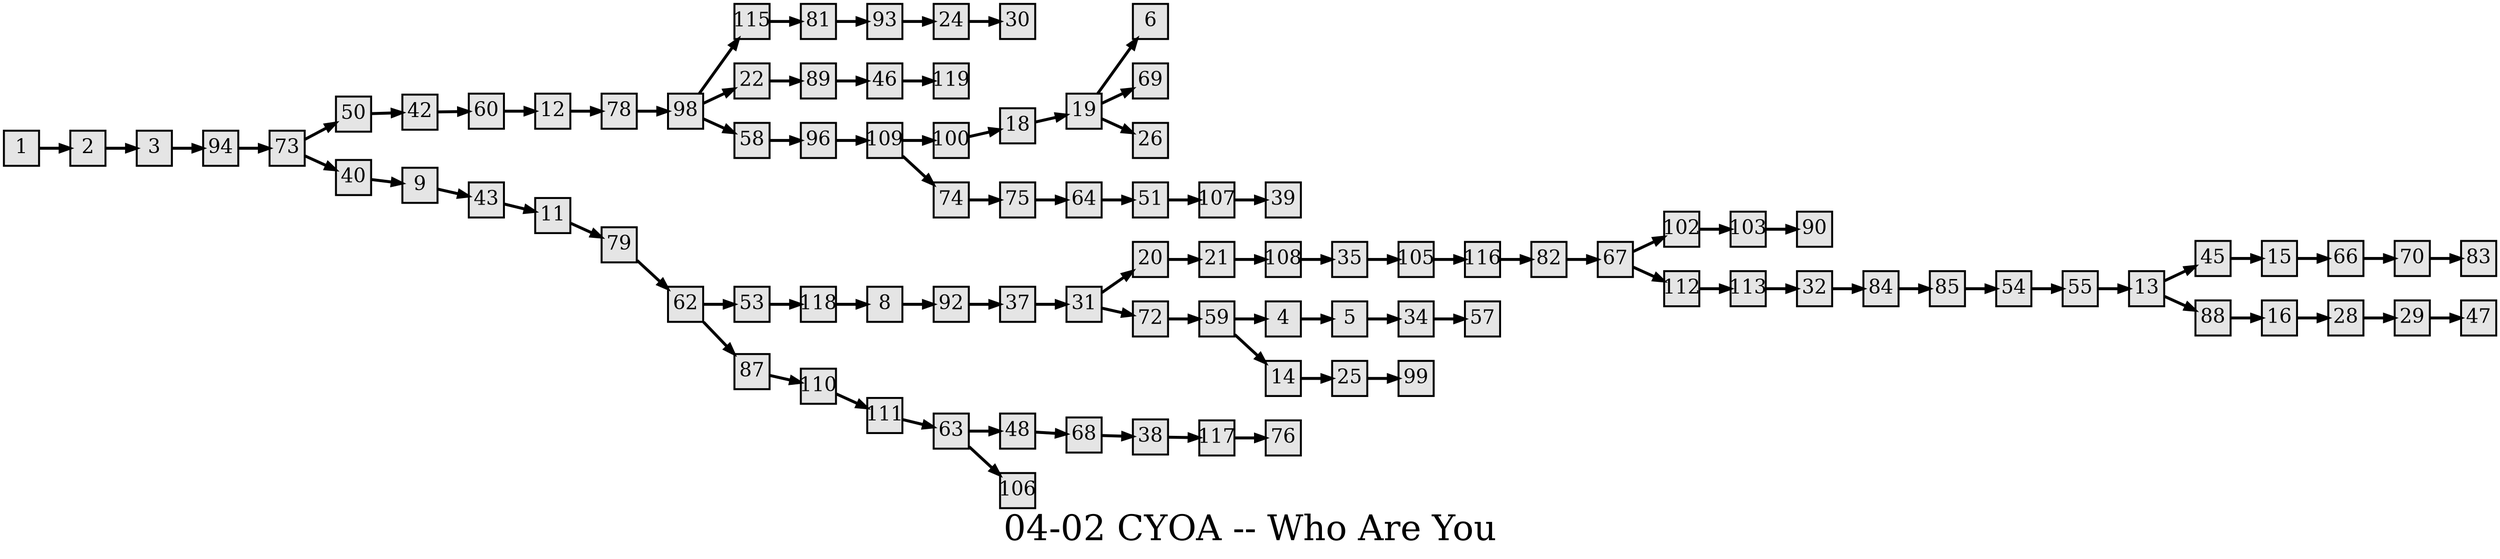 digraph g{
  graph [ label="04-02 CYOA -- Who Are You" rankdir=LR, ordering=out, fontsize=36, nodesep="0.35", ranksep="0.45"];
  node  [shape=rect, penwidth=2, fontsize=20, style=filled, fillcolor=grey90, margin="0,0", labelfloat=true, regular=true, fixedsize=true];
  edge  [labelfloat=true, penwidth=3, fontsize=12];

  1 -> 2;
  2 -> 3;
  3 -> 94;
  4 -> 5;
  5 -> 34;
  8 -> 92;
  9 -> 43;
  11 -> 79;
  12 -> 78;
  13 -> 45;
  13 -> 88;
  14 -> 25;
  15 -> 66;
  16 -> 28;
  18 -> 19;
  19 -> 6;
  19 -> 69;
  19 -> 26;
  20 -> 21;
  21 -> 108;
  22 -> 89;
  24 -> 30;
  25 -> 99;
  28 -> 29;
  29 -> 47;
  31 -> 20;
  31 -> 72;
  32 -> 84;
  34 -> 57;
  35 -> 105;
  37 -> 31;
  38 -> 117;
  40 -> 9;
  42 -> 60;
  43 -> 11;
  45 -> 15;
  46 -> 119;
  48 -> 68;
  50 -> 42;
  51 -> 107;
  53 -> 118;
  54 -> 55;
  55 -> 13;
  58 -> 96;
  59 -> 4;
  59 -> 14;
  60 -> 12;
  62 -> 53;
  62 -> 87;
  63 -> 48;
  63 -> 106;
  64 -> 51;
  66 -> 70;
  67 -> 102;
  67 -> 112;
  68 -> 38;
  70 -> 83;
  72 -> 59;
  73 -> 50;
  73 -> 40;
  74 -> 75;
  75 -> 64;
  78 -> 98;
  79 -> 62;
  81 -> 93;
  82 -> 67;
  84 -> 85;
  85 -> 54;
  87 -> 110;
  88 -> 16;
  89 -> 46;
  92 -> 37;
  93 -> 24;
  94 -> 73;
  96 -> 109;
  98 -> 115;
  98 -> 22;
  98 -> 58;
  100 -> 18;
  102 -> 103;
  103 -> 90;
  105 -> 116;
  107 -> 39;
  108 -> 35;
  109 -> 100;
  109 -> 74;
  110 -> 111;
  111 -> 63;
  112 -> 113;
  113 -> 32;
  115 -> 81;
  116 -> 82;
  117 -> 76;
  118 -> 8;
}

